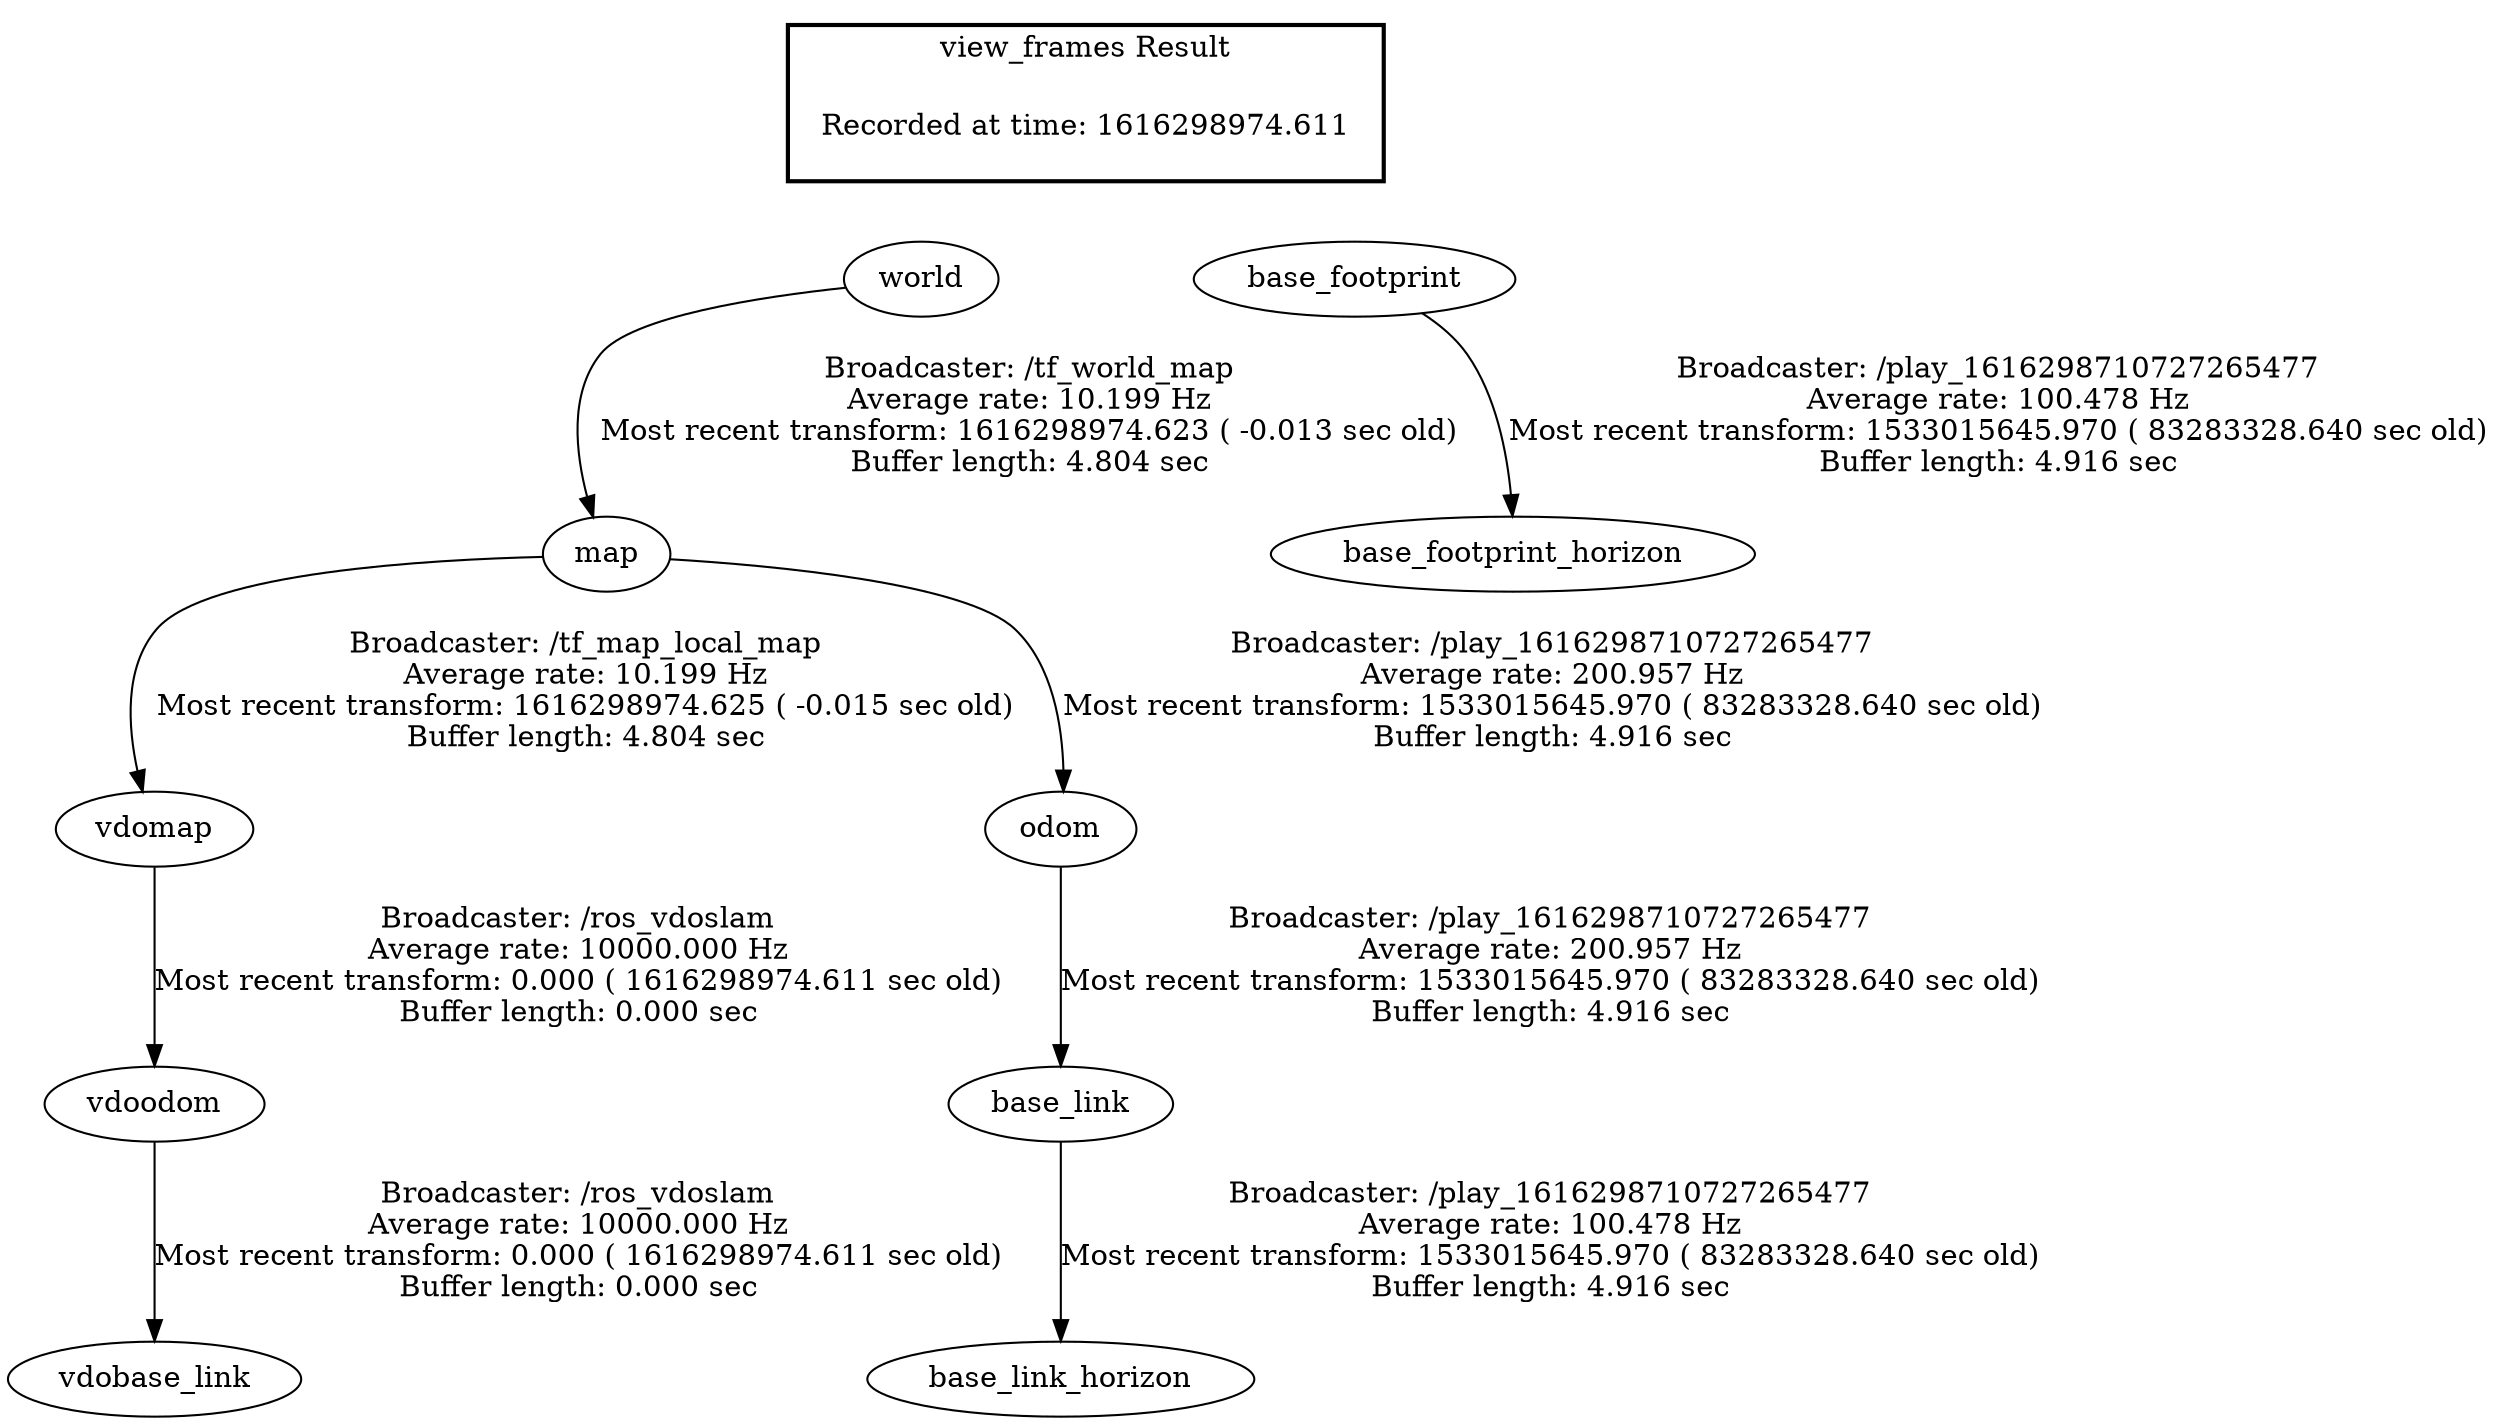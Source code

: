 digraph G {
"vdomap" -> "vdoodom"[label="Broadcaster: /ros_vdoslam\nAverage rate: 10000.000 Hz\nMost recent transform: 0.000 ( 1616298974.611 sec old)\nBuffer length: 0.000 sec\n"];
"map" -> "vdomap"[label="Broadcaster: /tf_map_local_map\nAverage rate: 10.199 Hz\nMost recent transform: 1616298974.625 ( -0.015 sec old)\nBuffer length: 4.804 sec\n"];
"vdoodom" -> "vdobase_link"[label="Broadcaster: /ros_vdoslam\nAverage rate: 10000.000 Hz\nMost recent transform: 0.000 ( 1616298974.611 sec old)\nBuffer length: 0.000 sec\n"];
"odom" -> "base_link"[label="Broadcaster: /play_1616298710727265477\nAverage rate: 200.957 Hz\nMost recent transform: 1533015645.970 ( 83283328.640 sec old)\nBuffer length: 4.916 sec\n"];
"map" -> "odom"[label="Broadcaster: /play_1616298710727265477\nAverage rate: 200.957 Hz\nMost recent transform: 1533015645.970 ( 83283328.640 sec old)\nBuffer length: 4.916 sec\n"];
"world" -> "map"[label="Broadcaster: /tf_world_map\nAverage rate: 10.199 Hz\nMost recent transform: 1616298974.623 ( -0.013 sec old)\nBuffer length: 4.804 sec\n"];
"base_link" -> "base_link_horizon"[label="Broadcaster: /play_1616298710727265477\nAverage rate: 100.478 Hz\nMost recent transform: 1533015645.970 ( 83283328.640 sec old)\nBuffer length: 4.916 sec\n"];
"base_footprint" -> "base_footprint_horizon"[label="Broadcaster: /play_1616298710727265477\nAverage rate: 100.478 Hz\nMost recent transform: 1533015645.970 ( 83283328.640 sec old)\nBuffer length: 4.916 sec\n"];
edge [style=invis];
 subgraph cluster_legend { style=bold; color=black; label ="view_frames Result";
"Recorded at time: 1616298974.611"[ shape=plaintext ] ;
 }->"base_footprint";
edge [style=invis];
 subgraph cluster_legend { style=bold; color=black; label ="view_frames Result";
"Recorded at time: 1616298974.611"[ shape=plaintext ] ;
 }->"world";
}